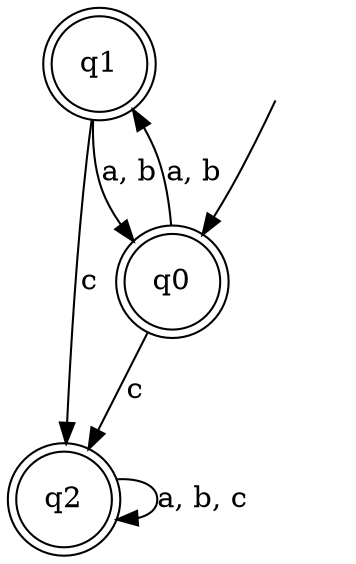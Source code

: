 digraph Automaton {

q1 [shape = doublecircle];

q2 [shape = doublecircle];

_nil [style = invis];

q0 [shape = doublecircle];

_nil -> q0;

q1 -> q0 [label = "a, b"];

q1 -> q2 [label = "c"];

q0 -> q2 [label = "c"];

q0 -> q1 [label = "a, b"];

q2 -> q2 [label = "a, b, c"];

}
